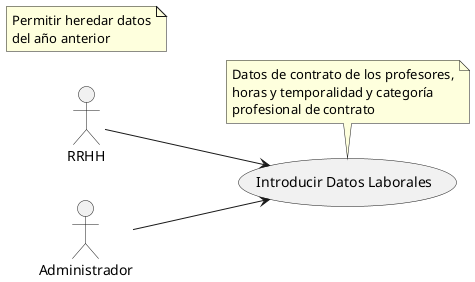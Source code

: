 @startuml
left to right direction

actor "RRHH" as rrhh
actor "Administrador" as admin

usecase "Introducir Datos Laborales" as datosLab
note top of datosLab
    Datos de contrato de los profesores,
    horas y temporalidad y categoría
    profesional de contrato
end note

note "Permitir heredar datos\ndel año anterior" as notaDatosLab

rrhh --> datosLab
admin --> datosLab
@enduml